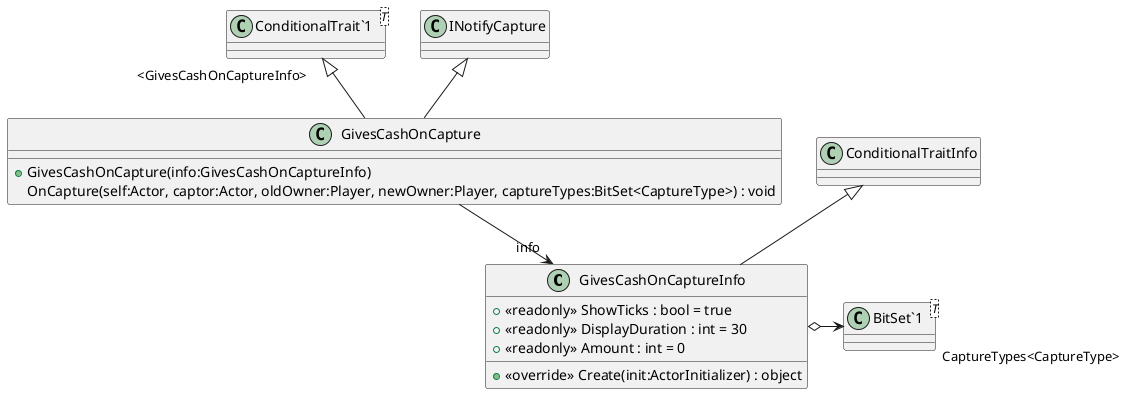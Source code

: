 @startuml
class GivesCashOnCaptureInfo {
    + <<readonly>> ShowTicks : bool = true
    + <<readonly>> DisplayDuration : int = 30
    + <<readonly>> Amount : int = 0
    + <<override>> Create(init:ActorInitializer) : object
}
class GivesCashOnCapture {
    + GivesCashOnCapture(info:GivesCashOnCaptureInfo)
    OnCapture(self:Actor, captor:Actor, oldOwner:Player, newOwner:Player, captureTypes:BitSet<CaptureType>) : void
}
class "BitSet`1"<T> {
}
class "ConditionalTrait`1"<T> {
}
ConditionalTraitInfo <|-- GivesCashOnCaptureInfo
GivesCashOnCaptureInfo o-> "CaptureTypes<CaptureType>" "BitSet`1"
"ConditionalTrait`1" "<GivesCashOnCaptureInfo>" <|-- GivesCashOnCapture
INotifyCapture <|-- GivesCashOnCapture
GivesCashOnCapture --> "info" GivesCashOnCaptureInfo
@enduml
